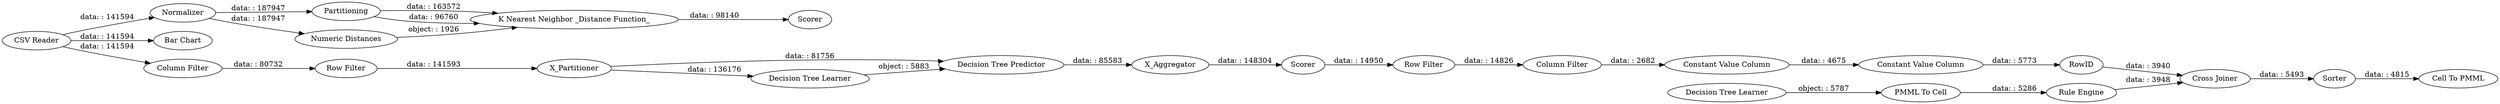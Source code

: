 digraph {
	"4175397238331067294_8" [label=Partitioning]
	"4175397238331067294_52" [label=Sorter]
	"651702013910544051_290" [label="Constant Value Column"]
	"4175397238331067294_1" [label="CSV Reader"]
	"-8339716421744076809_32" [label="Decision Tree Predictor"]
	"-8339716421744076809_2" [label=X_Partitioner]
	"8225423209917891566_33" [label="Decision Tree Learner"]
	"-8339716421744076809_38" [label="Cross Joiner"]
	"4175397238331067294_11" [label=Normalizer]
	"4175397238331067294_4" [label="Bar Chart"]
	"651702013910544051_292" [label="Constant Value Column"]
	"4175397238331067294_3" [label="Row Filter"]
	"651702013910544051_293" [label=RowID]
	"4175397238331067294_10" [label="Numeric Distances"]
	"651702013910544051_9" [label="Row Filter"]
	"4175397238331067294_6" [label="K Nearest Neighbor _Distance Function_"]
	"-8339716421744076809_31" [label="Decision Tree Learner"]
	"651702013910544051_294" [label="Column Filter"]
	"4175397238331067294_9" [label=Scorer]
	"8225423209917891566_34" [label="Rule Engine"]
	"-8339716421744076809_39" [label=Scorer]
	"-8339716421744076809_7" [label=X_Aggregator]
	"8225423209917891566_28" [label="PMML To Cell"]
	"4175397238331067294_54" [label="Cell To PMML"]
	"4175397238331067294_2" [label="Column Filter"]
	"651702013910544051_290" -> "651702013910544051_292" [label="data: : 4675"]
	"651702013910544051_294" -> "651702013910544051_290" [label="data: : 2682"]
	"4175397238331067294_8" -> "4175397238331067294_6" [label="data: : 163572"]
	"4175397238331067294_10" -> "4175397238331067294_6" [label="object: : 1926"]
	"-8339716421744076809_31" -> "-8339716421744076809_32" [label="object: : 5883"]
	"-8339716421744076809_7" -> "-8339716421744076809_39" [label="data: : 148304"]
	"651702013910544051_293" -> "-8339716421744076809_38" [label="data: : 3940"]
	"4175397238331067294_52" -> "4175397238331067294_54" [label="data: : 4815"]
	"4175397238331067294_6" -> "4175397238331067294_9" [label="data: : 98140"]
	"8225423209917891566_33" -> "8225423209917891566_28" [label="object: : 5787"]
	"4175397238331067294_2" -> "4175397238331067294_3" [label="data: : 80732"]
	"651702013910544051_292" -> "651702013910544051_293" [label="data: : 5773"]
	"4175397238331067294_11" -> "4175397238331067294_10" [label="data: : 187947"]
	"-8339716421744076809_2" -> "-8339716421744076809_32" [label="data: : 81756"]
	"4175397238331067294_1" -> "4175397238331067294_2" [label="data: : 141594"]
	"4175397238331067294_1" -> "4175397238331067294_11" [label="data: : 141594"]
	"651702013910544051_9" -> "651702013910544051_294" [label="data: : 14826"]
	"4175397238331067294_8" -> "4175397238331067294_6" [label="data: : 96760"]
	"-8339716421744076809_38" -> "4175397238331067294_52" [label="data: : 5493"]
	"-8339716421744076809_32" -> "-8339716421744076809_7" [label="data: : 85583"]
	"8225423209917891566_34" -> "-8339716421744076809_38" [label="data: : 3948"]
	"-8339716421744076809_2" -> "-8339716421744076809_31" [label="data: : 136176"]
	"8225423209917891566_28" -> "8225423209917891566_34" [label="data: : 5286"]
	"4175397238331067294_3" -> "-8339716421744076809_2" [label="data: : 141593"]
	"-8339716421744076809_39" -> "651702013910544051_9" [label="data: : 14950"]
	"4175397238331067294_1" -> "4175397238331067294_4" [label="data: : 141594"]
	"4175397238331067294_11" -> "4175397238331067294_8" [label="data: : 187947"]
	rankdir=LR
}
